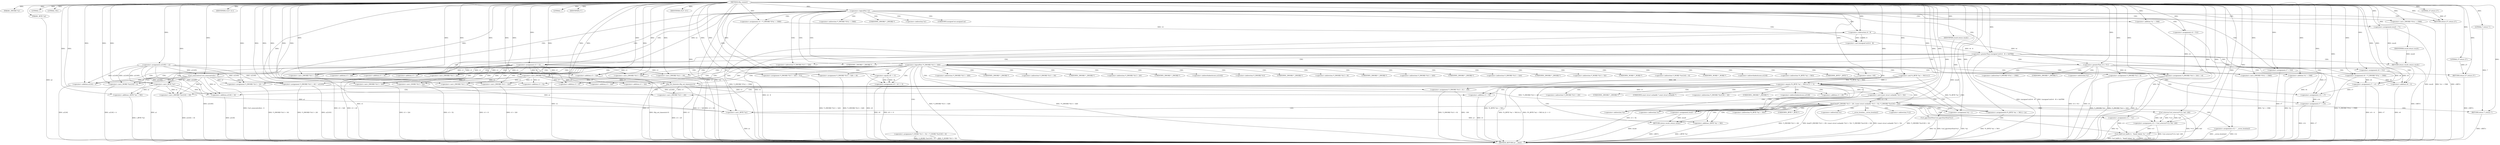 digraph tftp_connect {  
"1000115" [label = "(METHOD,tftp_connect)" ]
"1000382" [label = "(METHOD_RETURN,int __cdecl)" ]
"1000116" [label = "(PARAM,_DWORD *a1)" ]
"1000117" [label = "(PARAM,_BYTE *a2)" ]
"1000134" [label = "(LITERAL,1,)" ]
"1000135" [label = "(LITERAL,336,)" ]
"1000136" [label = "(<operator>.assignment,a1[185] = v2)" ]
"1000142" [label = "(<operator>.logicalNot,!v2)" ]
"1000144" [label = "(RETURN,return 27;,return 27;)" ]
"1000145" [label = "(LITERAL,27,return 27;)" ]
"1000146" [label = "(<operator>.assignment,v3 = v2)" ]
"1000149" [label = "(<operator>.assignment,v4 = *(_DWORD *)(*a1 + 1568))" ]
"1000152" [label = "(<operator>.cast,(_DWORD *)(*a1 + 1568))" ]
"1000154" [label = "(<operator>.addition,*a1 + 1568)" ]
"1000159" [label = "(IDENTIFIER,v4,if ( v4 ))" ]
"1000161" [label = "(<operator>.assignment,result = 71)" ]
"1000165" [label = "(<operator>.greaterThan,(unsigned int)(v4 - 8) > 0xFFB0)" ]
"1000166" [label = "(<operator>.cast,(unsigned int)(v4 - 8))" ]
"1000168" [label = "(<operator>.subtraction,v4 - 8)" ]
"1000172" [label = "(RETURN,return result;,return result;)" ]
"1000173" [label = "(IDENTIFIER,result,return result;)" ]
"1000174" [label = "(<operator>.assignment,v6 = 512)" ]
"1000178" [label = "(<operator>.greaterThan,v4 > 511)" ]
"1000181" [label = "(<operator>.assignment,v6 = *(_DWORD *)(*a1 + 1568))" ]
"1000184" [label = "(<operator>.cast,(_DWORD *)(*a1 + 1568))" ]
"1000186" [label = "(<operator>.addition,*a1 + 1568)" ]
"1000190" [label = "(<operator>.assignment,v7 = v6 + 4)" ]
"1000192" [label = "(<operator>.addition,v6 + 4)" ]
"1000197" [label = "(<operator>.assignment,v7 = 516)" ]
"1000200" [label = "(<operator>.assignment,v4 = 512)" ]
"1000204" [label = "(<operator>.logicalNot,!*(_DWORD *)(v3 + 328))" ]
"1000206" [label = "(<operator>.cast,(_DWORD *)(v3 + 328))" ]
"1000208" [label = "(<operator>.addition,v3 + 328)" ]
"1000212" [label = "(<operator>.assignment,v14 = v7)" ]
"1000216" [label = "(LITERAL,1,)" ]
"1000217" [label = "(IDENTIFIER,v7,)" ]
"1000218" [label = "(<operator>.assignment,*(_DWORD *)(v3 + 328) = v8)" ]
"1000220" [label = "(<operator>.cast,(_DWORD *)(v3 + 328))" ]
"1000222" [label = "(<operator>.addition,v3 + 328)" ]
"1000226" [label = "(<operator>.assignment,v9 = v8 == 0)" ]
"1000228" [label = "(<operator>.equals,v8 == 0)" ]
"1000231" [label = "(<operator>.assignment,v7 = v14)" ]
"1000235" [label = "(IDENTIFIER,v9,if ( v9 ))" ]
"1000236" [label = "(RETURN,return 27;,return 27;)" ]
"1000237" [label = "(LITERAL,27,return 27;)" ]
"1000239" [label = "(Curl_conncontrol,Curl_conncontrol(a1, 1))" ]
"1000242" [label = "(<operator>.assignment,*(_DWORD *)(v3 + 16) = a1)" ]
"1000244" [label = "(<operator>.cast,(_DWORD *)(v3 + 16))" ]
"1000246" [label = "(<operator>.addition,v3 + 16)" ]
"1000250" [label = "(<operator>.assignment,*(_DWORD *)(v3 + 20) = a1[103])" ]
"1000252" [label = "(<operator>.cast,(_DWORD *)(v3 + 20))" ]
"1000254" [label = "(<operator>.addition,v3 + 20)" ]
"1000260" [label = "(<operator>.assignment,*(_DWORD *)v3 = 0)" ]
"1000262" [label = "(<operator>.cast,(_DWORD *)v3)" ]
"1000266" [label = "(<operator>.assignment,*(_DWORD *)(v3 + 8) = -100)" ]
"1000268" [label = "(<operator>.cast,(_DWORD *)(v3 + 8))" ]
"1000270" [label = "(<operator>.addition,v3 + 8)" ]
"1000273" [label = "(<operator>.minus,-100)" ]
"1000275" [label = "(<operator>.assignment,*(_DWORD *)(v3 + 320) = 512)" ]
"1000277" [label = "(<operator>.cast,(_DWORD *)(v3 + 320))" ]
"1000279" [label = "(<operator>.addition,v3 + 320)" ]
"1000283" [label = "(<operator>.assignment,*(_DWORD *)(v3 + 324) = v4)" ]
"1000285" [label = "(<operator>.cast,(_DWORD *)(v3 + 324))" ]
"1000287" [label = "(<operator>.addition,v3 + 324)" ]
"1000291" [label = "(<operator>.assignment,*(_WORD *)(v3 + 52) = *(_WORD *)(a1[18] + 4))" ]
"1000293" [label = "(<operator>.cast,(_WORD *)(v3 + 52))" ]
"1000295" [label = "(<operator>.addition,v3 + 52)" ]
"1000299" [label = "(<operator>.cast,(_WORD *)(a1[18] + 4))" ]
"1000301" [label = "(<operator>.addition,a1[18] + 4)" ]
"1000306" [label = "(tftp_set_timeouts,tftp_set_timeouts(v3))" ]
"1000309" [label = "(<operator>.equals,(*((_BYTE *)a1 + 583) & 2) == 0)" ]
"1000310" [label = "(<operator>.and,*((_BYTE *)a1 + 583) & 2)" ]
"1000312" [label = "(<operator>.addition,(_BYTE *)a1 + 583)" ]
"1000313" [label = "(<operator>.cast,(_BYTE *)a1)" ]
"1000321" [label = "(bind,bind(*(_DWORD *)(v3 + 20), (const struct sockaddr *)(v3 + 52), *(_DWORD *)(a1[18] + 16)))" ]
"1000323" [label = "(<operator>.cast,(_DWORD *)(v3 + 20))" ]
"1000325" [label = "(<operator>.addition,v3 + 20)" ]
"1000328" [label = "(<operator>.cast,(const struct sockaddr *)(v3 + 52))" ]
"1000330" [label = "(<operator>.addition,v3 + 52)" ]
"1000334" [label = "(<operator>.cast,(_DWORD *)(a1[18] + 16))" ]
"1000336" [label = "(<operator>.addition,a1[18] + 16)" ]
"1000342" [label = "(<operator>.assignment,v11 = *a1)" ]
"1000346" [label = "(<operator>.assignment,v12 = __errno_location())" ]
"1000349" [label = "(<operator>.assignment,v13 = Curl_strerror(*v12, buf, 128))" ]
"1000351" [label = "(Curl_strerror,Curl_strerror(*v12, buf, 128))" ]
"1000356" [label = "(Curl_failf,Curl_failf(v11, \"bind() failed; %s\", v13))" ]
"1000360" [label = "(RETURN,return 7;,return 7;)" ]
"1000361" [label = "(LITERAL,7,return 7;)" ]
"1000362" [label = "(<operators>.assignmentOr,*((_BYTE *)a1 + 583) |= 2u)" ]
"1000364" [label = "(<operator>.addition,(_BYTE *)a1 + 583)" ]
"1000365" [label = "(<operator>.cast,(_BYTE *)a1)" ]
"1000370" [label = "(Curl_pgrsStartNow,Curl_pgrsStartNow(*a1))" ]
"1000373" [label = "(<operator>.assignment,result = 0)" ]
"1000376" [label = "(<operator>.assignment,*a2 = 1)" ]
"1000380" [label = "(RETURN,return result;,return result;)" ]
"1000381" [label = "(IDENTIFIER,result,return result;)" ]
"1000151" [label = "(<operator>.indirection,*(_DWORD *)(*a1 + 1568))" ]
"1000153" [label = "(UNKNOWN,_DWORD *,_DWORD *)" ]
"1000155" [label = "(<operator>.indirection,*a1)" ]
"1000167" [label = "(UNKNOWN,unsigned int,unsigned int)" ]
"1000183" [label = "(<operator>.indirection,*(_DWORD *)(*a1 + 1568))" ]
"1000185" [label = "(UNKNOWN,_DWORD *,_DWORD *)" ]
"1000187" [label = "(<operator>.indirection,*a1)" ]
"1000205" [label = "(<operator>.indirection,*(_DWORD *)(v3 + 328))" ]
"1000207" [label = "(UNKNOWN,_DWORD *,_DWORD *)" ]
"1000219" [label = "(<operator>.indirection,*(_DWORD *)(v3 + 328))" ]
"1000221" [label = "(UNKNOWN,_DWORD *,_DWORD *)" ]
"1000243" [label = "(<operator>.indirection,*(_DWORD *)(v3 + 16))" ]
"1000245" [label = "(UNKNOWN,_DWORD *,_DWORD *)" ]
"1000251" [label = "(<operator>.indirection,*(_DWORD *)(v3 + 20))" ]
"1000253" [label = "(UNKNOWN,_DWORD *,_DWORD *)" ]
"1000257" [label = "(<operator>.indirectIndexAccess,a1[103])" ]
"1000261" [label = "(<operator>.indirection,*(_DWORD *)v3)" ]
"1000263" [label = "(UNKNOWN,_DWORD *,_DWORD *)" ]
"1000267" [label = "(<operator>.indirection,*(_DWORD *)(v3 + 8))" ]
"1000269" [label = "(UNKNOWN,_DWORD *,_DWORD *)" ]
"1000276" [label = "(<operator>.indirection,*(_DWORD *)(v3 + 320))" ]
"1000278" [label = "(UNKNOWN,_DWORD *,_DWORD *)" ]
"1000284" [label = "(<operator>.indirection,*(_DWORD *)(v3 + 324))" ]
"1000286" [label = "(UNKNOWN,_DWORD *,_DWORD *)" ]
"1000292" [label = "(<operator>.indirection,*(_WORD *)(v3 + 52))" ]
"1000294" [label = "(UNKNOWN,_WORD *,_WORD *)" ]
"1000298" [label = "(<operator>.indirection,*(_WORD *)(a1[18] + 4))" ]
"1000300" [label = "(UNKNOWN,_WORD *,_WORD *)" ]
"1000302" [label = "(<operator>.indirectIndexAccess,a1[18])" ]
"1000311" [label = "(<operator>.indirection,*((_BYTE *)a1 + 583))" ]
"1000314" [label = "(UNKNOWN,_BYTE *,_BYTE *)" ]
"1000322" [label = "(<operator>.indirection,*(_DWORD *)(v3 + 20))" ]
"1000324" [label = "(UNKNOWN,_DWORD *,_DWORD *)" ]
"1000329" [label = "(UNKNOWN,const struct sockaddr *,const struct sockaddr *)" ]
"1000333" [label = "(<operator>.indirection,*(_DWORD *)(a1[18] + 16))" ]
"1000335" [label = "(UNKNOWN,_DWORD *,_DWORD *)" ]
"1000337" [label = "(<operator>.indirectIndexAccess,a1[18])" ]
"1000344" [label = "(<operator>.indirection,*a1)" ]
"1000348" [label = "(__errno_location,__errno_location())" ]
"1000352" [label = "(<operator>.indirection,*v12)" ]
"1000363" [label = "(<operator>.indirection,*((_BYTE *)a1 + 583))" ]
"1000366" [label = "(UNKNOWN,_BYTE *,_BYTE *)" ]
"1000371" [label = "(<operator>.indirection,*a1)" ]
"1000377" [label = "(<operator>.indirection,*a2)" ]
  "1000190" -> "1000382"  [ label = "DDG: v6 + 4"] 
  "1000242" -> "1000382"  [ label = "DDG: *(_DWORD *)(v3 + 16)"] 
  "1000266" -> "1000382"  [ label = "DDG: *(_DWORD *)(v3 + 8)"] 
  "1000142" -> "1000382"  [ label = "DDG: v2"] 
  "1000373" -> "1000382"  [ label = "DDG: result"] 
  "1000204" -> "1000382"  [ label = "DDG: *(_DWORD *)(v3 + 328)"] 
  "1000293" -> "1000382"  [ label = "DDG: v3 + 52"] 
  "1000346" -> "1000382"  [ label = "DDG: __errno_location()"] 
  "1000190" -> "1000382"  [ label = "DDG: v7"] 
  "1000321" -> "1000382"  [ label = "DDG: *(_DWORD *)(v3 + 20)"] 
  "1000351" -> "1000382"  [ label = "DDG: *v12"] 
  "1000117" -> "1000382"  [ label = "DDG: a2"] 
  "1000306" -> "1000382"  [ label = "DDG: v3"] 
  "1000222" -> "1000382"  [ label = "DDG: v3"] 
  "1000323" -> "1000382"  [ label = "DDG: v3 + 20"] 
  "1000239" -> "1000382"  [ label = "DDG: Curl_conncontrol(a1, 1)"] 
  "1000165" -> "1000382"  [ label = "DDG: (unsigned int)(v4 - 8)"] 
  "1000342" -> "1000382"  [ label = "DDG: *a1"] 
  "1000328" -> "1000382"  [ label = "DDG: v3 + 52"] 
  "1000321" -> "1000382"  [ label = "DDG: bind(*(_DWORD *)(v3 + 20), (const struct sockaddr *)(v3 + 52), *(_DWORD *)(a1[18] + 16))"] 
  "1000231" -> "1000382"  [ label = "DDG: v14"] 
  "1000336" -> "1000382"  [ label = "DDG: a1[18]"] 
  "1000349" -> "1000382"  [ label = "DDG: Curl_strerror(*v12, buf, 128)"] 
  "1000142" -> "1000382"  [ label = "DDG: !v2"] 
  "1000244" -> "1000382"  [ label = "DDG: v3 + 16"] 
  "1000312" -> "1000382"  [ label = "DDG: (_BYTE *)a1"] 
  "1000178" -> "1000382"  [ label = "DDG: v4 > 511"] 
  "1000228" -> "1000382"  [ label = "DDG: v8"] 
  "1000283" -> "1000382"  [ label = "DDG: v4"] 
  "1000136" -> "1000382"  [ label = "DDG: a1[185]"] 
  "1000291" -> "1000382"  [ label = "DDG: *(_WORD *)(a1[18] + 4)"] 
  "1000356" -> "1000382"  [ label = "DDG: Curl_failf(v11, \"bind() failed; %s\", v13)"] 
  "1000299" -> "1000382"  [ label = "DDG: a1[18] + 4"] 
  "1000370" -> "1000382"  [ label = "DDG: Curl_pgrsStartNow(*a1)"] 
  "1000268" -> "1000382"  [ label = "DDG: v3 + 8"] 
  "1000226" -> "1000382"  [ label = "DDG: v9"] 
  "1000301" -> "1000382"  [ label = "DDG: a1[18]"] 
  "1000181" -> "1000382"  [ label = "DDG: *(_DWORD *)(*a1 + 1568)"] 
  "1000364" -> "1000382"  [ label = "DDG: (_BYTE *)a1"] 
  "1000291" -> "1000382"  [ label = "DDG: *(_WORD *)(v3 + 52)"] 
  "1000204" -> "1000382"  [ label = "DDG: !*(_DWORD *)(v3 + 328)"] 
  "1000146" -> "1000382"  [ label = "DDG: v2"] 
  "1000154" -> "1000382"  [ label = "DDG: *a1"] 
  "1000309" -> "1000382"  [ label = "DDG: *((_BYTE *)a1 + 583) & 2"] 
  "1000146" -> "1000382"  [ label = "DDG: v3"] 
  "1000365" -> "1000382"  [ label = "DDG: a1"] 
  "1000231" -> "1000382"  [ label = "DDG: v7"] 
  "1000356" -> "1000382"  [ label = "DDG: v13"] 
  "1000220" -> "1000382"  [ label = "DDG: v3 + 328"] 
  "1000192" -> "1000382"  [ label = "DDG: v6"] 
  "1000277" -> "1000382"  [ label = "DDG: v3 + 320"] 
  "1000260" -> "1000382"  [ label = "DDG: *(_DWORD *)v3"] 
  "1000285" -> "1000382"  [ label = "DDG: v3 + 324"] 
  "1000197" -> "1000382"  [ label = "DDG: v7"] 
  "1000310" -> "1000382"  [ label = "DDG: *((_BYTE *)a1 + 583)"] 
  "1000250" -> "1000382"  [ label = "DDG: a1[103]"] 
  "1000313" -> "1000382"  [ label = "DDG: a1"] 
  "1000206" -> "1000382"  [ label = "DDG: v3 + 328"] 
  "1000306" -> "1000382"  [ label = "DDG: tftp_set_timeouts(v3)"] 
  "1000321" -> "1000382"  [ label = "DDG: (const struct sockaddr *)(v3 + 52)"] 
  "1000334" -> "1000382"  [ label = "DDG: a1[18] + 16"] 
  "1000200" -> "1000382"  [ label = "DDG: v4"] 
  "1000186" -> "1000382"  [ label = "DDG: *a1"] 
  "1000226" -> "1000382"  [ label = "DDG: v8 == 0"] 
  "1000266" -> "1000382"  [ label = "DDG: -100"] 
  "1000376" -> "1000382"  [ label = "DDG: *a2"] 
  "1000178" -> "1000382"  [ label = "DDG: v4"] 
  "1000168" -> "1000382"  [ label = "DDG: v4"] 
  "1000351" -> "1000382"  [ label = "DDG: buf"] 
  "1000346" -> "1000382"  [ label = "DDG: v12"] 
  "1000362" -> "1000382"  [ label = "DDG: *((_BYTE *)a1 + 583)"] 
  "1000356" -> "1000382"  [ label = "DDG: v11"] 
  "1000283" -> "1000382"  [ label = "DDG: *(_DWORD *)(v3 + 324)"] 
  "1000252" -> "1000382"  [ label = "DDG: v3 + 20"] 
  "1000309" -> "1000382"  [ label = "DDG: (*((_BYTE *)a1 + 583) & 2) == 0"] 
  "1000275" -> "1000382"  [ label = "DDG: *(_DWORD *)(v3 + 320)"] 
  "1000152" -> "1000382"  [ label = "DDG: *a1 + 1568"] 
  "1000370" -> "1000382"  [ label = "DDG: *a1"] 
  "1000166" -> "1000382"  [ label = "DDG: v4 - 8"] 
  "1000165" -> "1000382"  [ label = "DDG: (unsigned int)(v4 - 8) > 0xFFB0"] 
  "1000218" -> "1000382"  [ label = "DDG: *(_DWORD *)(v3 + 328)"] 
  "1000161" -> "1000382"  [ label = "DDG: result"] 
  "1000149" -> "1000382"  [ label = "DDG: *(_DWORD *)(*a1 + 1568)"] 
  "1000184" -> "1000382"  [ label = "DDG: *a1 + 1568"] 
  "1000250" -> "1000382"  [ label = "DDG: *(_DWORD *)(v3 + 20)"] 
  "1000321" -> "1000382"  [ label = "DDG: *(_DWORD *)(a1[18] + 16)"] 
  "1000330" -> "1000382"  [ label = "DDG: v3"] 
  "1000360" -> "1000382"  [ label = "DDG: <RET>"] 
  "1000236" -> "1000382"  [ label = "DDG: <RET>"] 
  "1000380" -> "1000382"  [ label = "DDG: <RET>"] 
  "1000144" -> "1000382"  [ label = "DDG: <RET>"] 
  "1000172" -> "1000382"  [ label = "DDG: <RET>"] 
  "1000115" -> "1000116"  [ label = "DDG: "] 
  "1000115" -> "1000117"  [ label = "DDG: "] 
  "1000115" -> "1000134"  [ label = "DDG: "] 
  "1000115" -> "1000135"  [ label = "DDG: "] 
  "1000115" -> "1000136"  [ label = "DDG: "] 
  "1000115" -> "1000142"  [ label = "DDG: "] 
  "1000145" -> "1000144"  [ label = "DDG: 27"] 
  "1000115" -> "1000144"  [ label = "DDG: "] 
  "1000115" -> "1000145"  [ label = "DDG: "] 
  "1000142" -> "1000146"  [ label = "DDG: v2"] 
  "1000115" -> "1000146"  [ label = "DDG: "] 
  "1000115" -> "1000149"  [ label = "DDG: "] 
  "1000115" -> "1000152"  [ label = "DDG: "] 
  "1000115" -> "1000154"  [ label = "DDG: "] 
  "1000115" -> "1000159"  [ label = "DDG: "] 
  "1000115" -> "1000161"  [ label = "DDG: "] 
  "1000166" -> "1000165"  [ label = "DDG: v4 - 8"] 
  "1000168" -> "1000166"  [ label = "DDG: v4"] 
  "1000168" -> "1000166"  [ label = "DDG: 8"] 
  "1000149" -> "1000168"  [ label = "DDG: v4"] 
  "1000115" -> "1000168"  [ label = "DDG: "] 
  "1000115" -> "1000165"  [ label = "DDG: "] 
  "1000173" -> "1000172"  [ label = "DDG: result"] 
  "1000161" -> "1000172"  [ label = "DDG: result"] 
  "1000115" -> "1000173"  [ label = "DDG: "] 
  "1000115" -> "1000174"  [ label = "DDG: "] 
  "1000168" -> "1000178"  [ label = "DDG: v4"] 
  "1000115" -> "1000178"  [ label = "DDG: "] 
  "1000115" -> "1000181"  [ label = "DDG: "] 
  "1000115" -> "1000184"  [ label = "DDG: "] 
  "1000115" -> "1000186"  [ label = "DDG: "] 
  "1000181" -> "1000190"  [ label = "DDG: v6"] 
  "1000174" -> "1000190"  [ label = "DDG: v6"] 
  "1000115" -> "1000190"  [ label = "DDG: "] 
  "1000181" -> "1000192"  [ label = "DDG: v6"] 
  "1000174" -> "1000192"  [ label = "DDG: v6"] 
  "1000115" -> "1000192"  [ label = "DDG: "] 
  "1000115" -> "1000197"  [ label = "DDG: "] 
  "1000115" -> "1000200"  [ label = "DDG: "] 
  "1000146" -> "1000206"  [ label = "DDG: v3"] 
  "1000115" -> "1000206"  [ label = "DDG: "] 
  "1000146" -> "1000208"  [ label = "DDG: v3"] 
  "1000115" -> "1000208"  [ label = "DDG: "] 
  "1000190" -> "1000212"  [ label = "DDG: v7"] 
  "1000197" -> "1000212"  [ label = "DDG: v7"] 
  "1000115" -> "1000212"  [ label = "DDG: "] 
  "1000115" -> "1000216"  [ label = "DDG: "] 
  "1000115" -> "1000217"  [ label = "DDG: "] 
  "1000115" -> "1000218"  [ label = "DDG: "] 
  "1000115" -> "1000220"  [ label = "DDG: "] 
  "1000146" -> "1000220"  [ label = "DDG: v3"] 
  "1000115" -> "1000222"  [ label = "DDG: "] 
  "1000146" -> "1000222"  [ label = "DDG: v3"] 
  "1000228" -> "1000226"  [ label = "DDG: v8"] 
  "1000228" -> "1000226"  [ label = "DDG: 0"] 
  "1000115" -> "1000226"  [ label = "DDG: "] 
  "1000115" -> "1000228"  [ label = "DDG: "] 
  "1000212" -> "1000231"  [ label = "DDG: v14"] 
  "1000115" -> "1000231"  [ label = "DDG: "] 
  "1000115" -> "1000235"  [ label = "DDG: "] 
  "1000237" -> "1000236"  [ label = "DDG: 27"] 
  "1000115" -> "1000236"  [ label = "DDG: "] 
  "1000115" -> "1000237"  [ label = "DDG: "] 
  "1000136" -> "1000239"  [ label = "DDG: a1[185]"] 
  "1000115" -> "1000239"  [ label = "DDG: "] 
  "1000136" -> "1000242"  [ label = "DDG: a1[185]"] 
  "1000239" -> "1000242"  [ label = "DDG: a1"] 
  "1000115" -> "1000242"  [ label = "DDG: "] 
  "1000115" -> "1000244"  [ label = "DDG: "] 
  "1000146" -> "1000244"  [ label = "DDG: v3"] 
  "1000115" -> "1000246"  [ label = "DDG: "] 
  "1000146" -> "1000246"  [ label = "DDG: v3"] 
  "1000136" -> "1000250"  [ label = "DDG: a1[185]"] 
  "1000239" -> "1000250"  [ label = "DDG: a1"] 
  "1000115" -> "1000250"  [ label = "DDG: "] 
  "1000115" -> "1000252"  [ label = "DDG: "] 
  "1000146" -> "1000252"  [ label = "DDG: v3"] 
  "1000115" -> "1000254"  [ label = "DDG: "] 
  "1000146" -> "1000254"  [ label = "DDG: v3"] 
  "1000115" -> "1000260"  [ label = "DDG: "] 
  "1000115" -> "1000262"  [ label = "DDG: "] 
  "1000146" -> "1000262"  [ label = "DDG: v3"] 
  "1000273" -> "1000266"  [ label = "DDG: 100"] 
  "1000262" -> "1000268"  [ label = "DDG: v3"] 
  "1000115" -> "1000268"  [ label = "DDG: "] 
  "1000262" -> "1000270"  [ label = "DDG: v3"] 
  "1000115" -> "1000270"  [ label = "DDG: "] 
  "1000115" -> "1000273"  [ label = "DDG: "] 
  "1000115" -> "1000275"  [ label = "DDG: "] 
  "1000115" -> "1000277"  [ label = "DDG: "] 
  "1000262" -> "1000277"  [ label = "DDG: v3"] 
  "1000115" -> "1000279"  [ label = "DDG: "] 
  "1000262" -> "1000279"  [ label = "DDG: v3"] 
  "1000200" -> "1000283"  [ label = "DDG: v4"] 
  "1000178" -> "1000283"  [ label = "DDG: v4"] 
  "1000115" -> "1000283"  [ label = "DDG: "] 
  "1000115" -> "1000285"  [ label = "DDG: "] 
  "1000262" -> "1000285"  [ label = "DDG: v3"] 
  "1000115" -> "1000287"  [ label = "DDG: "] 
  "1000262" -> "1000287"  [ label = "DDG: v3"] 
  "1000115" -> "1000293"  [ label = "DDG: "] 
  "1000262" -> "1000293"  [ label = "DDG: v3"] 
  "1000115" -> "1000295"  [ label = "DDG: "] 
  "1000262" -> "1000295"  [ label = "DDG: v3"] 
  "1000136" -> "1000299"  [ label = "DDG: a1[185]"] 
  "1000239" -> "1000299"  [ label = "DDG: a1"] 
  "1000115" -> "1000299"  [ label = "DDG: "] 
  "1000136" -> "1000301"  [ label = "DDG: a1[185]"] 
  "1000239" -> "1000301"  [ label = "DDG: a1"] 
  "1000115" -> "1000301"  [ label = "DDG: "] 
  "1000115" -> "1000306"  [ label = "DDG: "] 
  "1000262" -> "1000306"  [ label = "DDG: v3"] 
  "1000310" -> "1000309"  [ label = "DDG: *((_BYTE *)a1 + 583)"] 
  "1000310" -> "1000309"  [ label = "DDG: 2"] 
  "1000313" -> "1000312"  [ label = "DDG: a1"] 
  "1000136" -> "1000313"  [ label = "DDG: a1[185]"] 
  "1000115" -> "1000313"  [ label = "DDG: "] 
  "1000239" -> "1000313"  [ label = "DDG: a1"] 
  "1000115" -> "1000312"  [ label = "DDG: "] 
  "1000115" -> "1000310"  [ label = "DDG: "] 
  "1000115" -> "1000309"  [ label = "DDG: "] 
  "1000250" -> "1000321"  [ label = "DDG: *(_DWORD *)(v3 + 20)"] 
  "1000306" -> "1000323"  [ label = "DDG: v3"] 
  "1000115" -> "1000323"  [ label = "DDG: "] 
  "1000306" -> "1000325"  [ label = "DDG: v3"] 
  "1000115" -> "1000325"  [ label = "DDG: "] 
  "1000328" -> "1000321"  [ label = "DDG: v3 + 52"] 
  "1000115" -> "1000328"  [ label = "DDG: "] 
  "1000306" -> "1000328"  [ label = "DDG: v3"] 
  "1000115" -> "1000330"  [ label = "DDG: "] 
  "1000306" -> "1000330"  [ label = "DDG: v3"] 
  "1000313" -> "1000334"  [ label = "DDG: a1"] 
  "1000136" -> "1000334"  [ label = "DDG: a1[185]"] 
  "1000239" -> "1000334"  [ label = "DDG: a1"] 
  "1000115" -> "1000334"  [ label = "DDG: "] 
  "1000313" -> "1000336"  [ label = "DDG: a1"] 
  "1000136" -> "1000336"  [ label = "DDG: a1[185]"] 
  "1000239" -> "1000336"  [ label = "DDG: a1"] 
  "1000115" -> "1000336"  [ label = "DDG: "] 
  "1000115" -> "1000342"  [ label = "DDG: "] 
  "1000115" -> "1000346"  [ label = "DDG: "] 
  "1000351" -> "1000349"  [ label = "DDG: *v12"] 
  "1000351" -> "1000349"  [ label = "DDG: buf"] 
  "1000351" -> "1000349"  [ label = "DDG: 128"] 
  "1000115" -> "1000349"  [ label = "DDG: "] 
  "1000115" -> "1000351"  [ label = "DDG: "] 
  "1000342" -> "1000356"  [ label = "DDG: v11"] 
  "1000115" -> "1000356"  [ label = "DDG: "] 
  "1000349" -> "1000356"  [ label = "DDG: v13"] 
  "1000361" -> "1000360"  [ label = "DDG: 7"] 
  "1000115" -> "1000360"  [ label = "DDG: "] 
  "1000115" -> "1000361"  [ label = "DDG: "] 
  "1000115" -> "1000362"  [ label = "DDG: "] 
  "1000310" -> "1000362"  [ label = "DDG: *((_BYTE *)a1 + 583)"] 
  "1000365" -> "1000364"  [ label = "DDG: a1"] 
  "1000136" -> "1000365"  [ label = "DDG: a1[185]"] 
  "1000313" -> "1000365"  [ label = "DDG: a1"] 
  "1000115" -> "1000365"  [ label = "DDG: "] 
  "1000239" -> "1000365"  [ label = "DDG: a1"] 
  "1000115" -> "1000364"  [ label = "DDG: "] 
  "1000115" -> "1000373"  [ label = "DDG: "] 
  "1000115" -> "1000376"  [ label = "DDG: "] 
  "1000381" -> "1000380"  [ label = "DDG: result"] 
  "1000373" -> "1000380"  [ label = "DDG: result"] 
  "1000115" -> "1000381"  [ label = "DDG: "] 
  "1000142" -> "1000144"  [ label = "CDG: "] 
  "1000142" -> "1000155"  [ label = "CDG: "] 
  "1000142" -> "1000154"  [ label = "CDG: "] 
  "1000142" -> "1000153"  [ label = "CDG: "] 
  "1000142" -> "1000152"  [ label = "CDG: "] 
  "1000142" -> "1000151"  [ label = "CDG: "] 
  "1000142" -> "1000149"  [ label = "CDG: "] 
  "1000142" -> "1000146"  [ label = "CDG: "] 
  "1000142" -> "1000168"  [ label = "CDG: "] 
  "1000142" -> "1000167"  [ label = "CDG: "] 
  "1000142" -> "1000166"  [ label = "CDG: "] 
  "1000142" -> "1000165"  [ label = "CDG: "] 
  "1000142" -> "1000161"  [ label = "CDG: "] 
  "1000142" -> "1000208"  [ label = "CDG: "] 
  "1000142" -> "1000207"  [ label = "CDG: "] 
  "1000142" -> "1000206"  [ label = "CDG: "] 
  "1000142" -> "1000205"  [ label = "CDG: "] 
  "1000142" -> "1000204"  [ label = "CDG: "] 
  "1000142" -> "1000200"  [ label = "CDG: "] 
  "1000142" -> "1000197"  [ label = "CDG: "] 
  "1000165" -> "1000174"  [ label = "CDG: "] 
  "1000165" -> "1000172"  [ label = "CDG: "] 
  "1000165" -> "1000192"  [ label = "CDG: "] 
  "1000165" -> "1000190"  [ label = "CDG: "] 
  "1000165" -> "1000178"  [ label = "CDG: "] 
  "1000165" -> "1000208"  [ label = "CDG: "] 
  "1000165" -> "1000207"  [ label = "CDG: "] 
  "1000165" -> "1000206"  [ label = "CDG: "] 
  "1000165" -> "1000205"  [ label = "CDG: "] 
  "1000165" -> "1000204"  [ label = "CDG: "] 
  "1000178" -> "1000187"  [ label = "CDG: "] 
  "1000178" -> "1000186"  [ label = "CDG: "] 
  "1000178" -> "1000185"  [ label = "CDG: "] 
  "1000178" -> "1000184"  [ label = "CDG: "] 
  "1000178" -> "1000183"  [ label = "CDG: "] 
  "1000178" -> "1000181"  [ label = "CDG: "] 
  "1000204" -> "1000222"  [ label = "CDG: "] 
  "1000204" -> "1000221"  [ label = "CDG: "] 
  "1000204" -> "1000220"  [ label = "CDG: "] 
  "1000204" -> "1000219"  [ label = "CDG: "] 
  "1000204" -> "1000218"  [ label = "CDG: "] 
  "1000204" -> "1000212"  [ label = "CDG: "] 
  "1000204" -> "1000239"  [ label = "CDG: "] 
  "1000204" -> "1000231"  [ label = "CDG: "] 
  "1000204" -> "1000228"  [ label = "CDG: "] 
  "1000204" -> "1000226"  [ label = "CDG: "] 
  "1000204" -> "1000254"  [ label = "CDG: "] 
  "1000204" -> "1000253"  [ label = "CDG: "] 
  "1000204" -> "1000252"  [ label = "CDG: "] 
  "1000204" -> "1000251"  [ label = "CDG: "] 
  "1000204" -> "1000250"  [ label = "CDG: "] 
  "1000204" -> "1000246"  [ label = "CDG: "] 
  "1000204" -> "1000245"  [ label = "CDG: "] 
  "1000204" -> "1000244"  [ label = "CDG: "] 
  "1000204" -> "1000243"  [ label = "CDG: "] 
  "1000204" -> "1000242"  [ label = "CDG: "] 
  "1000204" -> "1000270"  [ label = "CDG: "] 
  "1000204" -> "1000269"  [ label = "CDG: "] 
  "1000204" -> "1000268"  [ label = "CDG: "] 
  "1000204" -> "1000267"  [ label = "CDG: "] 
  "1000204" -> "1000266"  [ label = "CDG: "] 
  "1000204" -> "1000263"  [ label = "CDG: "] 
  "1000204" -> "1000262"  [ label = "CDG: "] 
  "1000204" -> "1000261"  [ label = "CDG: "] 
  "1000204" -> "1000260"  [ label = "CDG: "] 
  "1000204" -> "1000257"  [ label = "CDG: "] 
  "1000204" -> "1000287"  [ label = "CDG: "] 
  "1000204" -> "1000286"  [ label = "CDG: "] 
  "1000204" -> "1000285"  [ label = "CDG: "] 
  "1000204" -> "1000284"  [ label = "CDG: "] 
  "1000204" -> "1000283"  [ label = "CDG: "] 
  "1000204" -> "1000279"  [ label = "CDG: "] 
  "1000204" -> "1000278"  [ label = "CDG: "] 
  "1000204" -> "1000277"  [ label = "CDG: "] 
  "1000204" -> "1000276"  [ label = "CDG: "] 
  "1000204" -> "1000275"  [ label = "CDG: "] 
  "1000204" -> "1000273"  [ label = "CDG: "] 
  "1000204" -> "1000302"  [ label = "CDG: "] 
  "1000204" -> "1000301"  [ label = "CDG: "] 
  "1000204" -> "1000300"  [ label = "CDG: "] 
  "1000204" -> "1000299"  [ label = "CDG: "] 
  "1000204" -> "1000298"  [ label = "CDG: "] 
  "1000204" -> "1000295"  [ label = "CDG: "] 
  "1000204" -> "1000294"  [ label = "CDG: "] 
  "1000204" -> "1000293"  [ label = "CDG: "] 
  "1000204" -> "1000292"  [ label = "CDG: "] 
  "1000204" -> "1000291"  [ label = "CDG: "] 
  "1000204" -> "1000314"  [ label = "CDG: "] 
  "1000204" -> "1000313"  [ label = "CDG: "] 
  "1000204" -> "1000312"  [ label = "CDG: "] 
  "1000204" -> "1000311"  [ label = "CDG: "] 
  "1000204" -> "1000310"  [ label = "CDG: "] 
  "1000204" -> "1000309"  [ label = "CDG: "] 
  "1000204" -> "1000306"  [ label = "CDG: "] 
  "1000204" -> "1000236"  [ label = "CDG: "] 
  "1000309" -> "1000336"  [ label = "CDG: "] 
  "1000309" -> "1000335"  [ label = "CDG: "] 
  "1000309" -> "1000334"  [ label = "CDG: "] 
  "1000309" -> "1000333"  [ label = "CDG: "] 
  "1000309" -> "1000330"  [ label = "CDG: "] 
  "1000309" -> "1000329"  [ label = "CDG: "] 
  "1000309" -> "1000328"  [ label = "CDG: "] 
  "1000309" -> "1000325"  [ label = "CDG: "] 
  "1000309" -> "1000324"  [ label = "CDG: "] 
  "1000309" -> "1000323"  [ label = "CDG: "] 
  "1000309" -> "1000322"  [ label = "CDG: "] 
  "1000309" -> "1000321"  [ label = "CDG: "] 
  "1000309" -> "1000337"  [ label = "CDG: "] 
  "1000309" -> "1000380"  [ label = "CDG: "] 
  "1000309" -> "1000377"  [ label = "CDG: "] 
  "1000309" -> "1000376"  [ label = "CDG: "] 
  "1000309" -> "1000373"  [ label = "CDG: "] 
  "1000309" -> "1000371"  [ label = "CDG: "] 
  "1000309" -> "1000370"  [ label = "CDG: "] 
  "1000321" -> "1000352"  [ label = "CDG: "] 
  "1000321" -> "1000351"  [ label = "CDG: "] 
  "1000321" -> "1000349"  [ label = "CDG: "] 
  "1000321" -> "1000348"  [ label = "CDG: "] 
  "1000321" -> "1000346"  [ label = "CDG: "] 
  "1000321" -> "1000344"  [ label = "CDG: "] 
  "1000321" -> "1000342"  [ label = "CDG: "] 
  "1000321" -> "1000366"  [ label = "CDG: "] 
  "1000321" -> "1000365"  [ label = "CDG: "] 
  "1000321" -> "1000364"  [ label = "CDG: "] 
  "1000321" -> "1000363"  [ label = "CDG: "] 
  "1000321" -> "1000362"  [ label = "CDG: "] 
  "1000321" -> "1000360"  [ label = "CDG: "] 
  "1000321" -> "1000356"  [ label = "CDG: "] 
  "1000321" -> "1000380"  [ label = "CDG: "] 
  "1000321" -> "1000377"  [ label = "CDG: "] 
  "1000321" -> "1000376"  [ label = "CDG: "] 
  "1000321" -> "1000373"  [ label = "CDG: "] 
  "1000321" -> "1000371"  [ label = "CDG: "] 
  "1000321" -> "1000370"  [ label = "CDG: "] 
}
